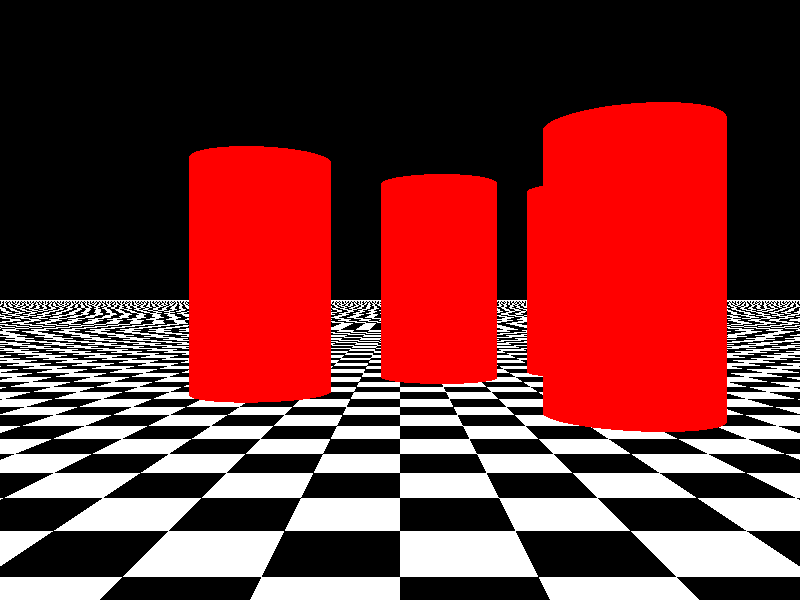#declare Radius = 1.5;
#declare Height = 5;
#declare AmbientVal = 0.2;
#declare DiffuseVal = 1;

cylinder {  <12,1,0>,<12,1,Height>,Radius
  pigment {color rgb <1,0,0>}//finish {ambient 1 diffuse 0}
  //This makes it perfect solid red
  finish {ambient AmbientVal diffuse DiffuseVal}
  //This makes it respond to normal light
}
cylinder {  <18,4,0>,<18,4,Height>,Radius
  pigment {color rgb <1,0,0>}//finish {ambient 1 diffuse 0}
  //This makes it perfect solid red
  finish {ambient AmbientVal diffuse DiffuseVal}
  //This makes it respond to normal light
}
cylinder {  <15,-3,0>,<15,-3,Height>,Radius
  pigment {color rgb <1,0,0>}//finish {ambient 1 diffuse 0}
  //This makes it perfect solid red
  finish {ambient AmbientVal diffuse DiffuseVal}
  //This makes it respond to normal light
}
cylinder {  <20,-10,0>,<20,-10,Height>,Radius
  pigment {color rgb <1,0,0>}//finish {ambient 1 diffuse 0}
  //This makes it perfect solid red
  finish {ambient AmbientVal diffuse DiffuseVal}
  //This makes it respond to normal light
}
cylinder {  <11,5,0>,<11,5,Height>,Radius
  pigment {color rgb <1,0,0>}//finish {ambient 1 diffuse 0}
  //This makes it perfect solid red
  finish {ambient AmbientVal diffuse DiffuseVal}
  //This makes it respond to normal light
}

plane {
  z,0 //Perpendicular to z vector, 0 units from origin
  pigment {checker color <1,1,1> color <0,0,0>}//finish {ambient 1 diffuse 0}
  //This makes it perfect solid red
  finish {ambient 0 diffuse 1} //This makes it respond to normal light
}
light_source {
  <-20,-0,20>*1000  //quite far away
  color rgb <1,1,1> //white light
}
camera {
  sky z
  up y
  right -x*image_width/image_height
  angle 60
  location <30,0,2>
  look_at <15,0,2>
}
